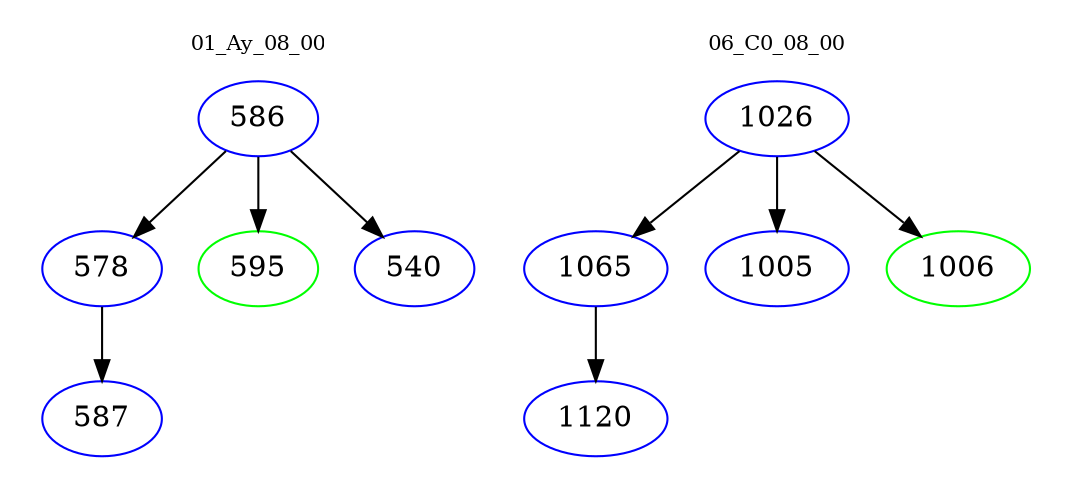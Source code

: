 digraph{
subgraph cluster_0 {
color = white
label = "01_Ay_08_00";
fontsize=10;
T0_586 [label="586", color="blue"]
T0_586 -> T0_578 [color="black"]
T0_578 [label="578", color="blue"]
T0_578 -> T0_587 [color="black"]
T0_587 [label="587", color="blue"]
T0_586 -> T0_595 [color="black"]
T0_595 [label="595", color="green"]
T0_586 -> T0_540 [color="black"]
T0_540 [label="540", color="blue"]
}
subgraph cluster_1 {
color = white
label = "06_C0_08_00";
fontsize=10;
T1_1026 [label="1026", color="blue"]
T1_1026 -> T1_1065 [color="black"]
T1_1065 [label="1065", color="blue"]
T1_1065 -> T1_1120 [color="black"]
T1_1120 [label="1120", color="blue"]
T1_1026 -> T1_1005 [color="black"]
T1_1005 [label="1005", color="blue"]
T1_1026 -> T1_1006 [color="black"]
T1_1006 [label="1006", color="green"]
}
}
